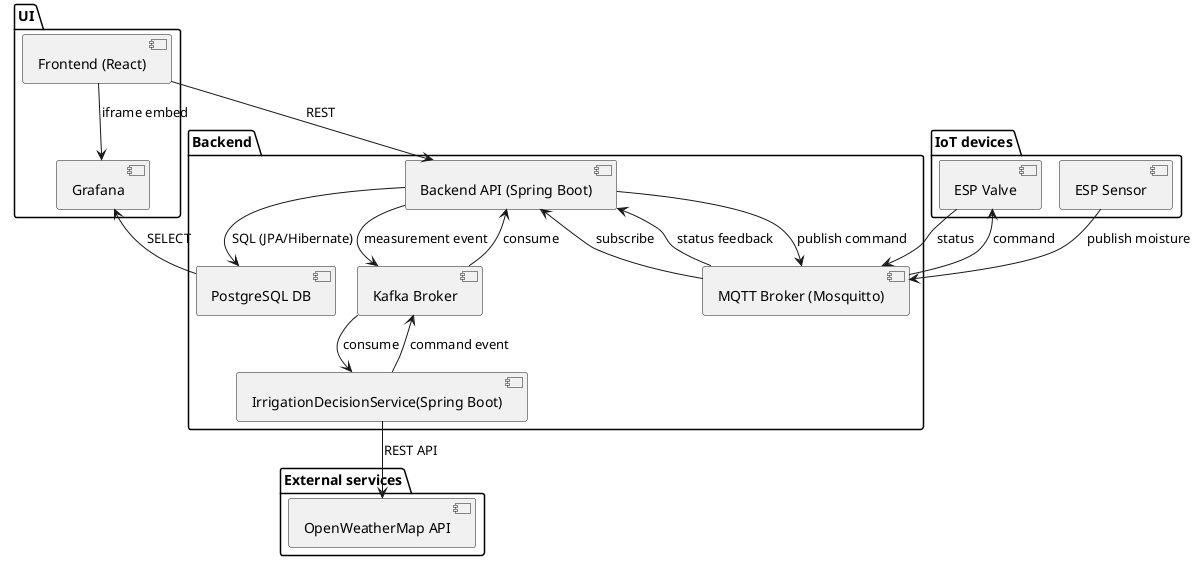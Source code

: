 @startuml
!pragma layout smetana

skinparam linetype ortho
skinparam defaultTextAlignment center

' UI
package "UI" {
  [Frontend (React)] as FE
  [Grafana]
}

' Backend
package "Backend" {
  [Backend API (Spring Boot)] as BE
  [PostgreSQL DB] as DB
  [Kafka Broker] as Kafka
  [MQTT Broker (Mosquitto)] as MQTT
  [IrrigationDecisionService(Spring Boot)] as IDS

}

' External services
package "External services" {
  [OpenWeatherMap API] as Weather
}

' IoT devices
package "IoT devices" {
  [ESP Sensor] as Sensor
  [ESP Valve] as Valve
}

' Connections
FE --> BE : REST
FE --> Grafana : iframe embed
BE --> DB : SQL (JPA/Hibernate)
DB --> Grafana : SELECT

Sensor --> MQTT : publish moisture
MQTT --> BE : subscribe
BE --> MQTT : publish command
MQTT --> Valve : command
Valve --> MQTT : status
MQTT --> BE : status feedback

BE --> Kafka : measurement event
Kafka --> IDS : consume
IDS --> Kafka : command event
Kafka --> BE : consume

IDS --> Weather : REST API

@enduml
